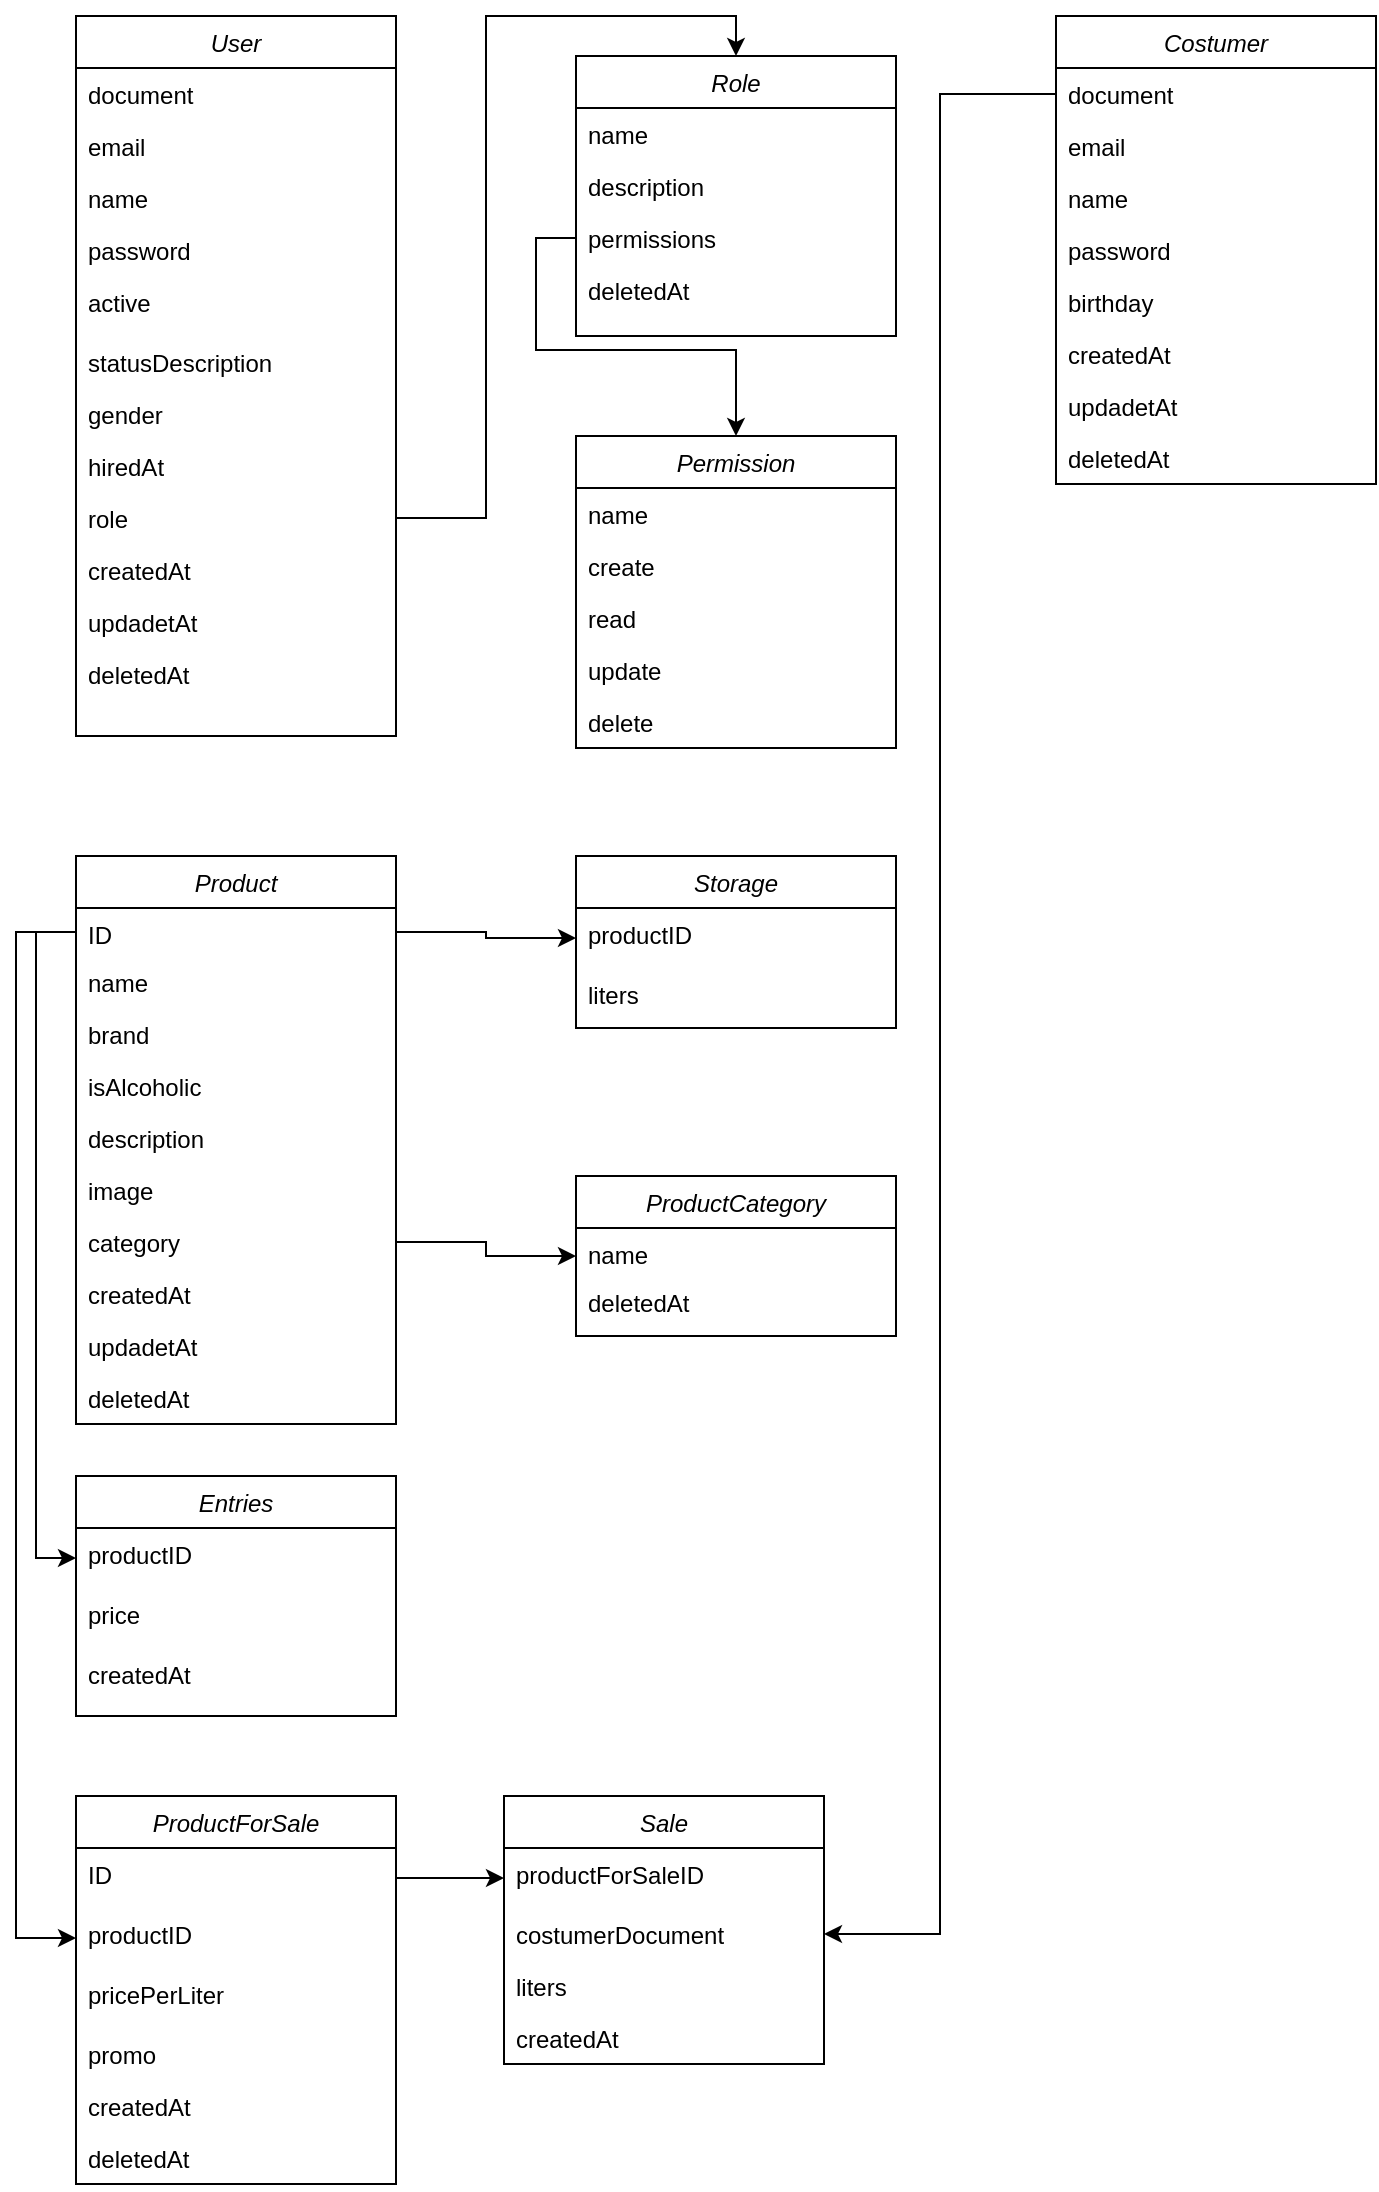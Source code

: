 <mxfile version="18.0.1" type="device"><diagram id="C5RBs43oDa-KdzZeNtuy" name="Page-1"><mxGraphModel dx="1102" dy="865" grid="1" gridSize="10" guides="1" tooltips="1" connect="1" arrows="1" fold="1" page="1" pageScale="1" pageWidth="827" pageHeight="1169" background="#ffffff" math="0" shadow="0"><root><mxCell id="WIyWlLk6GJQsqaUBKTNV-0"/><mxCell id="WIyWlLk6GJQsqaUBKTNV-1" parent="WIyWlLk6GJQsqaUBKTNV-0"/><mxCell id="zkfFHV4jXpPFQw0GAbJ--0" value="User" style="swimlane;fontStyle=2;align=center;verticalAlign=top;childLayout=stackLayout;horizontal=1;startSize=26;horizontalStack=0;resizeParent=1;resizeLast=0;collapsible=1;marginBottom=0;rounded=0;shadow=0;strokeWidth=1;" parent="WIyWlLk6GJQsqaUBKTNV-1" vertex="1"><mxGeometry x="40" y="60" width="160" height="360" as="geometry"><mxRectangle x="230" y="140" width="160" height="26" as="alternateBounds"/></mxGeometry></mxCell><mxCell id="zkfFHV4jXpPFQw0GAbJ--1" value="document" style="text;align=left;verticalAlign=top;spacingLeft=4;spacingRight=4;overflow=hidden;rotatable=0;points=[[0,0.5],[1,0.5]];portConstraint=eastwest;" parent="zkfFHV4jXpPFQw0GAbJ--0" vertex="1"><mxGeometry y="26" width="160" height="26" as="geometry"/></mxCell><mxCell id="zkfFHV4jXpPFQw0GAbJ--2" value="email" style="text;align=left;verticalAlign=top;spacingLeft=4;spacingRight=4;overflow=hidden;rotatable=0;points=[[0,0.5],[1,0.5]];portConstraint=eastwest;rounded=0;shadow=0;html=0;" parent="zkfFHV4jXpPFQw0GAbJ--0" vertex="1"><mxGeometry y="52" width="160" height="26" as="geometry"/></mxCell><mxCell id="zkfFHV4jXpPFQw0GAbJ--3" value="name" style="text;align=left;verticalAlign=top;spacingLeft=4;spacingRight=4;overflow=hidden;rotatable=0;points=[[0,0.5],[1,0.5]];portConstraint=eastwest;rounded=0;shadow=0;html=0;" parent="zkfFHV4jXpPFQw0GAbJ--0" vertex="1"><mxGeometry y="78" width="160" height="26" as="geometry"/></mxCell><mxCell id="DaxRWctdZzs1uWlVdTof-0" value="password" style="text;align=left;verticalAlign=top;spacingLeft=4;spacingRight=4;overflow=hidden;rotatable=0;points=[[0,0.5],[1,0.5]];portConstraint=eastwest;rounded=0;shadow=0;html=0;" parent="zkfFHV4jXpPFQw0GAbJ--0" vertex="1"><mxGeometry y="104" width="160" height="26" as="geometry"/></mxCell><mxCell id="DaxRWctdZzs1uWlVdTof-1" value="active" style="text;align=left;verticalAlign=top;spacingLeft=4;spacingRight=4;overflow=hidden;rotatable=0;points=[[0,0.5],[1,0.5]];portConstraint=eastwest;rounded=0;shadow=0;html=0;" parent="zkfFHV4jXpPFQw0GAbJ--0" vertex="1"><mxGeometry y="130" width="160" height="30" as="geometry"/></mxCell><mxCell id="DaxRWctdZzs1uWlVdTof-2" value="statusDescription" style="text;align=left;verticalAlign=top;spacingLeft=4;spacingRight=4;overflow=hidden;rotatable=0;points=[[0,0.5],[1,0.5]];portConstraint=eastwest;rounded=0;shadow=0;html=0;" parent="zkfFHV4jXpPFQw0GAbJ--0" vertex="1"><mxGeometry y="160" width="160" height="26" as="geometry"/></mxCell><mxCell id="DaxRWctdZzs1uWlVdTof-3" value="gender" style="text;align=left;verticalAlign=top;spacingLeft=4;spacingRight=4;overflow=hidden;rotatable=0;points=[[0,0.5],[1,0.5]];portConstraint=eastwest;rounded=0;shadow=0;html=0;" parent="zkfFHV4jXpPFQw0GAbJ--0" vertex="1"><mxGeometry y="186" width="160" height="26" as="geometry"/></mxCell><mxCell id="DaxRWctdZzs1uWlVdTof-4" value="hiredAt" style="text;align=left;verticalAlign=top;spacingLeft=4;spacingRight=4;overflow=hidden;rotatable=0;points=[[0,0.5],[1,0.5]];portConstraint=eastwest;rounded=0;shadow=0;html=0;" parent="zkfFHV4jXpPFQw0GAbJ--0" vertex="1"><mxGeometry y="212" width="160" height="26" as="geometry"/></mxCell><mxCell id="DaxRWctdZzs1uWlVdTof-5" value="role" style="text;align=left;verticalAlign=top;spacingLeft=4;spacingRight=4;overflow=hidden;rotatable=0;points=[[0,0.5],[1,0.5]];portConstraint=eastwest;rounded=0;shadow=0;html=0;" parent="zkfFHV4jXpPFQw0GAbJ--0" vertex="1"><mxGeometry y="238" width="160" height="26" as="geometry"/></mxCell><mxCell id="DaxRWctdZzs1uWlVdTof-7" value="createdAt   &#10;&#10;" style="text;align=left;verticalAlign=top;spacingLeft=4;spacingRight=4;overflow=hidden;rotatable=0;points=[[0,0.5],[1,0.5]];portConstraint=eastwest;rounded=0;shadow=0;html=0;" parent="zkfFHV4jXpPFQw0GAbJ--0" vertex="1"><mxGeometry y="264" width="160" height="26" as="geometry"/></mxCell><mxCell id="DaxRWctdZzs1uWlVdTof-6" value="updadetAt" style="text;align=left;verticalAlign=top;spacingLeft=4;spacingRight=4;overflow=hidden;rotatable=0;points=[[0,0.5],[1,0.5]];portConstraint=eastwest;rounded=0;shadow=0;html=0;" parent="zkfFHV4jXpPFQw0GAbJ--0" vertex="1"><mxGeometry y="290" width="160" height="26" as="geometry"/></mxCell><mxCell id="DaxRWctdZzs1uWlVdTof-9" value="deletedAt" style="text;align=left;verticalAlign=top;spacingLeft=4;spacingRight=4;overflow=hidden;rotatable=0;points=[[0,0.5],[1,0.5]];portConstraint=eastwest;rounded=0;shadow=0;html=0;" parent="zkfFHV4jXpPFQw0GAbJ--0" vertex="1"><mxGeometry y="316" width="160" height="26" as="geometry"/></mxCell><mxCell id="DaxRWctdZzs1uWlVdTof-10" style="edgeStyle=orthogonalEdgeStyle;rounded=0;orthogonalLoop=1;jettySize=auto;html=1;entryX=0.5;entryY=0;entryDx=0;entryDy=0;" parent="WIyWlLk6GJQsqaUBKTNV-1" source="DaxRWctdZzs1uWlVdTof-5" target="DaxRWctdZzs1uWlVdTof-11" edge="1"><mxGeometry relative="1" as="geometry"><mxPoint x="360" y="360" as="targetPoint"/></mxGeometry></mxCell><mxCell id="DaxRWctdZzs1uWlVdTof-11" value="Role" style="swimlane;fontStyle=2;align=center;verticalAlign=top;childLayout=stackLayout;horizontal=1;startSize=26;horizontalStack=0;resizeParent=1;resizeLast=0;collapsible=1;marginBottom=0;rounded=0;shadow=0;strokeWidth=1;" parent="WIyWlLk6GJQsqaUBKTNV-1" vertex="1"><mxGeometry x="290" y="80" width="160" height="140" as="geometry"><mxRectangle x="230" y="140" width="160" height="26" as="alternateBounds"/></mxGeometry></mxCell><mxCell id="DaxRWctdZzs1uWlVdTof-14" value="name" style="text;align=left;verticalAlign=top;spacingLeft=4;spacingRight=4;overflow=hidden;rotatable=0;points=[[0,0.5],[1,0.5]];portConstraint=eastwest;rounded=0;shadow=0;html=0;" parent="DaxRWctdZzs1uWlVdTof-11" vertex="1"><mxGeometry y="26" width="160" height="26" as="geometry"/></mxCell><mxCell id="DaxRWctdZzs1uWlVdTof-22" value="description" style="text;align=left;verticalAlign=top;spacingLeft=4;spacingRight=4;overflow=hidden;rotatable=0;points=[[0,0.5],[1,0.5]];portConstraint=eastwest;rounded=0;shadow=0;html=0;" parent="DaxRWctdZzs1uWlVdTof-11" vertex="1"><mxGeometry y="52" width="160" height="26" as="geometry"/></mxCell><mxCell id="DaxRWctdZzs1uWlVdTof-24" value="permissions" style="text;align=left;verticalAlign=top;spacingLeft=4;spacingRight=4;overflow=hidden;rotatable=0;points=[[0,0.5],[1,0.5]];portConstraint=eastwest;rounded=0;shadow=0;html=0;" parent="DaxRWctdZzs1uWlVdTof-11" vertex="1"><mxGeometry y="78" width="160" height="26" as="geometry"/></mxCell><mxCell id="DaxRWctdZzs1uWlVdTof-23" value="deletedAt" style="text;align=left;verticalAlign=top;spacingLeft=4;spacingRight=4;overflow=hidden;rotatable=0;points=[[0,0.5],[1,0.5]];portConstraint=eastwest;rounded=0;shadow=0;html=0;" parent="DaxRWctdZzs1uWlVdTof-11" vertex="1"><mxGeometry y="104" width="160" height="26" as="geometry"/></mxCell><mxCell id="DaxRWctdZzs1uWlVdTof-25" value="Permission" style="swimlane;fontStyle=2;align=center;verticalAlign=top;childLayout=stackLayout;horizontal=1;startSize=26;horizontalStack=0;resizeParent=1;resizeLast=0;collapsible=1;marginBottom=0;rounded=0;shadow=0;strokeWidth=1;" parent="WIyWlLk6GJQsqaUBKTNV-1" vertex="1"><mxGeometry x="290" y="270" width="160" height="156" as="geometry"><mxRectangle x="230" y="140" width="160" height="26" as="alternateBounds"/></mxGeometry></mxCell><mxCell id="DaxRWctdZzs1uWlVdTof-26" value="name" style="text;align=left;verticalAlign=top;spacingLeft=4;spacingRight=4;overflow=hidden;rotatable=0;points=[[0,0.5],[1,0.5]];portConstraint=eastwest;rounded=0;shadow=0;html=0;" parent="DaxRWctdZzs1uWlVdTof-25" vertex="1"><mxGeometry y="26" width="160" height="26" as="geometry"/></mxCell><mxCell id="DaxRWctdZzs1uWlVdTof-27" value="create" style="text;align=left;verticalAlign=top;spacingLeft=4;spacingRight=4;overflow=hidden;rotatable=0;points=[[0,0.5],[1,0.5]];portConstraint=eastwest;rounded=0;shadow=0;html=0;" parent="DaxRWctdZzs1uWlVdTof-25" vertex="1"><mxGeometry y="52" width="160" height="26" as="geometry"/></mxCell><mxCell id="DaxRWctdZzs1uWlVdTof-28" value="read" style="text;align=left;verticalAlign=top;spacingLeft=4;spacingRight=4;overflow=hidden;rotatable=0;points=[[0,0.5],[1,0.5]];portConstraint=eastwest;rounded=0;shadow=0;html=0;" parent="DaxRWctdZzs1uWlVdTof-25" vertex="1"><mxGeometry y="78" width="160" height="26" as="geometry"/></mxCell><mxCell id="DaxRWctdZzs1uWlVdTof-29" value="update" style="text;align=left;verticalAlign=top;spacingLeft=4;spacingRight=4;overflow=hidden;rotatable=0;points=[[0,0.5],[1,0.5]];portConstraint=eastwest;rounded=0;shadow=0;html=0;" parent="DaxRWctdZzs1uWlVdTof-25" vertex="1"><mxGeometry y="104" width="160" height="26" as="geometry"/></mxCell><mxCell id="DaxRWctdZzs1uWlVdTof-32" value="delete" style="text;align=left;verticalAlign=top;spacingLeft=4;spacingRight=4;overflow=hidden;rotatable=0;points=[[0,0.5],[1,0.5]];portConstraint=eastwest;rounded=0;shadow=0;html=0;" parent="DaxRWctdZzs1uWlVdTof-25" vertex="1"><mxGeometry y="130" width="160" height="26" as="geometry"/></mxCell><mxCell id="DaxRWctdZzs1uWlVdTof-30" style="edgeStyle=orthogonalEdgeStyle;rounded=0;orthogonalLoop=1;jettySize=auto;html=1;" parent="WIyWlLk6GJQsqaUBKTNV-1" source="DaxRWctdZzs1uWlVdTof-24" target="DaxRWctdZzs1uWlVdTof-25" edge="1"><mxGeometry relative="1" as="geometry"/></mxCell><mxCell id="DaxRWctdZzs1uWlVdTof-33" value="Product" style="swimlane;fontStyle=2;align=center;verticalAlign=top;childLayout=stackLayout;horizontal=1;startSize=26;horizontalStack=0;resizeParent=1;resizeLast=0;collapsible=1;marginBottom=0;rounded=0;shadow=0;strokeWidth=1;" parent="WIyWlLk6GJQsqaUBKTNV-1" vertex="1"><mxGeometry x="40" y="480" width="160" height="284" as="geometry"><mxRectangle x="230" y="140" width="160" height="26" as="alternateBounds"/></mxGeometry></mxCell><mxCell id="DaxRWctdZzs1uWlVdTof-34" value="ID" style="text;align=left;verticalAlign=top;spacingLeft=4;spacingRight=4;overflow=hidden;rotatable=0;points=[[0,0.5],[1,0.5]];portConstraint=eastwest;" parent="DaxRWctdZzs1uWlVdTof-33" vertex="1"><mxGeometry y="26" width="160" height="24" as="geometry"/></mxCell><mxCell id="DaxRWctdZzs1uWlVdTof-59" value="name" style="text;align=left;verticalAlign=top;spacingLeft=4;spacingRight=4;overflow=hidden;rotatable=0;points=[[0,0.5],[1,0.5]];portConstraint=eastwest;" parent="DaxRWctdZzs1uWlVdTof-33" vertex="1"><mxGeometry y="50" width="160" height="26" as="geometry"/></mxCell><mxCell id="DaxRWctdZzs1uWlVdTof-35" value="brand" style="text;align=left;verticalAlign=top;spacingLeft=4;spacingRight=4;overflow=hidden;rotatable=0;points=[[0,0.5],[1,0.5]];portConstraint=eastwest;rounded=0;shadow=0;html=0;" parent="DaxRWctdZzs1uWlVdTof-33" vertex="1"><mxGeometry y="76" width="160" height="26" as="geometry"/></mxCell><mxCell id="DaxRWctdZzs1uWlVdTof-39" value="isAlcoholic" style="text;align=left;verticalAlign=top;spacingLeft=4;spacingRight=4;overflow=hidden;rotatable=0;points=[[0,0.5],[1,0.5]];portConstraint=eastwest;rounded=0;shadow=0;html=0;" parent="DaxRWctdZzs1uWlVdTof-33" vertex="1"><mxGeometry y="102" width="160" height="26" as="geometry"/></mxCell><mxCell id="DaxRWctdZzs1uWlVdTof-40" value="description" style="text;align=left;verticalAlign=top;spacingLeft=4;spacingRight=4;overflow=hidden;rotatable=0;points=[[0,0.5],[1,0.5]];portConstraint=eastwest;rounded=0;shadow=0;html=0;" parent="DaxRWctdZzs1uWlVdTof-33" vertex="1"><mxGeometry y="128" width="160" height="26" as="geometry"/></mxCell><mxCell id="DaxRWctdZzs1uWlVdTof-41" value="image" style="text;align=left;verticalAlign=top;spacingLeft=4;spacingRight=4;overflow=hidden;rotatable=0;points=[[0,0.5],[1,0.5]];portConstraint=eastwest;rounded=0;shadow=0;html=0;" parent="DaxRWctdZzs1uWlVdTof-33" vertex="1"><mxGeometry y="154" width="160" height="26" as="geometry"/></mxCell><mxCell id="DaxRWctdZzs1uWlVdTof-42" value="category" style="text;align=left;verticalAlign=top;spacingLeft=4;spacingRight=4;overflow=hidden;rotatable=0;points=[[0,0.5],[1,0.5]];portConstraint=eastwest;rounded=0;shadow=0;html=0;" parent="DaxRWctdZzs1uWlVdTof-33" vertex="1"><mxGeometry y="180" width="160" height="26" as="geometry"/></mxCell><mxCell id="DaxRWctdZzs1uWlVdTof-43" value="createdAt   &#10;&#10;" style="text;align=left;verticalAlign=top;spacingLeft=4;spacingRight=4;overflow=hidden;rotatable=0;points=[[0,0.5],[1,0.5]];portConstraint=eastwest;rounded=0;shadow=0;html=0;" parent="DaxRWctdZzs1uWlVdTof-33" vertex="1"><mxGeometry y="206" width="160" height="26" as="geometry"/></mxCell><mxCell id="DaxRWctdZzs1uWlVdTof-44" value="updadetAt" style="text;align=left;verticalAlign=top;spacingLeft=4;spacingRight=4;overflow=hidden;rotatable=0;points=[[0,0.5],[1,0.5]];portConstraint=eastwest;rounded=0;shadow=0;html=0;" parent="DaxRWctdZzs1uWlVdTof-33" vertex="1"><mxGeometry y="232" width="160" height="26" as="geometry"/></mxCell><mxCell id="DaxRWctdZzs1uWlVdTof-45" value="deletedAt" style="text;align=left;verticalAlign=top;spacingLeft=4;spacingRight=4;overflow=hidden;rotatable=0;points=[[0,0.5],[1,0.5]];portConstraint=eastwest;rounded=0;shadow=0;html=0;" parent="DaxRWctdZzs1uWlVdTof-33" vertex="1"><mxGeometry y="258" width="160" height="26" as="geometry"/></mxCell><mxCell id="DaxRWctdZzs1uWlVdTof-46" value="Storage" style="swimlane;fontStyle=2;align=center;verticalAlign=top;childLayout=stackLayout;horizontal=1;startSize=26;horizontalStack=0;resizeParent=1;resizeLast=0;collapsible=1;marginBottom=0;rounded=0;shadow=0;strokeWidth=1;" parent="WIyWlLk6GJQsqaUBKTNV-1" vertex="1"><mxGeometry x="290" y="480" width="160" height="86" as="geometry"><mxRectangle x="230" y="140" width="160" height="26" as="alternateBounds"/></mxGeometry></mxCell><mxCell id="DaxRWctdZzs1uWlVdTof-60" value="productID" style="text;align=left;verticalAlign=top;spacingLeft=4;spacingRight=4;overflow=hidden;rotatable=0;points=[[0,0.5],[1,0.5]];portConstraint=eastwest;rounded=0;shadow=0;html=0;" parent="DaxRWctdZzs1uWlVdTof-46" vertex="1"><mxGeometry y="26" width="160" height="30" as="geometry"/></mxCell><mxCell id="DaxRWctdZzs1uWlVdTof-38" value="liters" style="text;align=left;verticalAlign=top;spacingLeft=4;spacingRight=4;overflow=hidden;rotatable=0;points=[[0,0.5],[1,0.5]];portConstraint=eastwest;rounded=0;shadow=0;html=0;" parent="DaxRWctdZzs1uWlVdTof-46" vertex="1"><mxGeometry y="56" width="160" height="30" as="geometry"/></mxCell><mxCell id="DaxRWctdZzs1uWlVdTof-67" style="edgeStyle=orthogonalEdgeStyle;rounded=0;orthogonalLoop=1;jettySize=auto;html=1;strokeWidth=1;" parent="WIyWlLk6GJQsqaUBKTNV-1" source="DaxRWctdZzs1uWlVdTof-34" target="DaxRWctdZzs1uWlVdTof-60" edge="1"><mxGeometry relative="1" as="geometry"/></mxCell><mxCell id="DaxRWctdZzs1uWlVdTof-68" value="ProductCategory" style="swimlane;fontStyle=2;align=center;verticalAlign=top;childLayout=stackLayout;horizontal=1;startSize=26;horizontalStack=0;resizeParent=1;resizeLast=0;collapsible=1;marginBottom=0;rounded=0;shadow=0;strokeWidth=1;" parent="WIyWlLk6GJQsqaUBKTNV-1" vertex="1"><mxGeometry x="290" y="640" width="160" height="80" as="geometry"><mxRectangle x="230" y="140" width="160" height="26" as="alternateBounds"/></mxGeometry></mxCell><mxCell id="DaxRWctdZzs1uWlVdTof-69" value="name" style="text;align=left;verticalAlign=top;spacingLeft=4;spacingRight=4;overflow=hidden;rotatable=0;points=[[0,0.5],[1,0.5]];portConstraint=eastwest;rounded=0;shadow=0;html=0;" parent="DaxRWctdZzs1uWlVdTof-68" vertex="1"><mxGeometry y="26" width="160" height="24" as="geometry"/></mxCell><mxCell id="DaxRWctdZzs1uWlVdTof-73" value="deletedAt" style="text;align=left;verticalAlign=top;spacingLeft=4;spacingRight=4;overflow=hidden;rotatable=0;points=[[0,0.5],[1,0.5]];portConstraint=eastwest;rounded=0;shadow=0;html=0;" parent="DaxRWctdZzs1uWlVdTof-68" vertex="1"><mxGeometry y="50" width="160" height="26" as="geometry"/></mxCell><mxCell id="DaxRWctdZzs1uWlVdTof-76" value="Entries" style="swimlane;fontStyle=2;align=center;verticalAlign=top;childLayout=stackLayout;horizontal=1;startSize=26;horizontalStack=0;resizeParent=1;resizeLast=0;collapsible=1;marginBottom=0;rounded=0;shadow=0;strokeWidth=1;" parent="WIyWlLk6GJQsqaUBKTNV-1" vertex="1"><mxGeometry x="40" y="790" width="160" height="120" as="geometry"><mxRectangle x="230" y="140" width="160" height="26" as="alternateBounds"/></mxGeometry></mxCell><mxCell id="DaxRWctdZzs1uWlVdTof-84" value="productID" style="text;align=left;verticalAlign=top;spacingLeft=4;spacingRight=4;overflow=hidden;rotatable=0;points=[[0,0.5],[1,0.5]];portConstraint=eastwest;rounded=0;shadow=0;html=0;" parent="DaxRWctdZzs1uWlVdTof-76" vertex="1"><mxGeometry y="26" width="160" height="30" as="geometry"/></mxCell><mxCell id="DaxRWctdZzs1uWlVdTof-89" value="price" style="text;align=left;verticalAlign=top;spacingLeft=4;spacingRight=4;overflow=hidden;rotatable=0;points=[[0,0.5],[1,0.5]];portConstraint=eastwest;rounded=0;shadow=0;html=0;" parent="DaxRWctdZzs1uWlVdTof-76" vertex="1"><mxGeometry y="56" width="160" height="30" as="geometry"/></mxCell><mxCell id="DaxRWctdZzs1uWlVdTof-90" value="createdAt   &#10;&#10;" style="text;align=left;verticalAlign=top;spacingLeft=4;spacingRight=4;overflow=hidden;rotatable=0;points=[[0,0.5],[1,0.5]];portConstraint=eastwest;rounded=0;shadow=0;html=0;" parent="DaxRWctdZzs1uWlVdTof-76" vertex="1"><mxGeometry y="86" width="160" height="26" as="geometry"/></mxCell><mxCell id="DaxRWctdZzs1uWlVdTof-83" style="edgeStyle=orthogonalEdgeStyle;rounded=0;orthogonalLoop=1;jettySize=auto;html=1;strokeWidth=1;" parent="WIyWlLk6GJQsqaUBKTNV-1" source="DaxRWctdZzs1uWlVdTof-42" target="DaxRWctdZzs1uWlVdTof-68" edge="1"><mxGeometry relative="1" as="geometry"/></mxCell><mxCell id="DaxRWctdZzs1uWlVdTof-101" style="edgeStyle=orthogonalEdgeStyle;rounded=0;orthogonalLoop=1;jettySize=auto;html=1;entryX=0;entryY=0.5;entryDx=0;entryDy=0;strokeWidth=1;" parent="WIyWlLk6GJQsqaUBKTNV-1" source="DaxRWctdZzs1uWlVdTof-34" target="DaxRWctdZzs1uWlVdTof-84" edge="1"><mxGeometry relative="1" as="geometry"/></mxCell><mxCell id="DaxRWctdZzs1uWlVdTof-103" value="ProductForSale" style="swimlane;fontStyle=2;align=center;verticalAlign=top;childLayout=stackLayout;horizontal=1;startSize=26;horizontalStack=0;resizeParent=1;resizeLast=0;collapsible=1;marginBottom=0;rounded=0;shadow=0;strokeWidth=1;" parent="WIyWlLk6GJQsqaUBKTNV-1" vertex="1"><mxGeometry x="40" y="950" width="160" height="194" as="geometry"><mxRectangle x="230" y="140" width="160" height="26" as="alternateBounds"/></mxGeometry></mxCell><mxCell id="DaxRWctdZzs1uWlVdTof-120" value="ID" style="text;align=left;verticalAlign=top;spacingLeft=4;spacingRight=4;overflow=hidden;rotatable=0;points=[[0,0.5],[1,0.5]];portConstraint=eastwest;rounded=0;shadow=0;html=0;" parent="DaxRWctdZzs1uWlVdTof-103" vertex="1"><mxGeometry y="26" width="160" height="30" as="geometry"/></mxCell><mxCell id="DaxRWctdZzs1uWlVdTof-114" value="productID" style="text;align=left;verticalAlign=top;spacingLeft=4;spacingRight=4;overflow=hidden;rotatable=0;points=[[0,0.5],[1,0.5]];portConstraint=eastwest;rounded=0;shadow=0;html=0;" parent="DaxRWctdZzs1uWlVdTof-103" vertex="1"><mxGeometry y="56" width="160" height="30" as="geometry"/></mxCell><mxCell id="DaxRWctdZzs1uWlVdTof-124" value="pricePerLiter" style="text;align=left;verticalAlign=top;spacingLeft=4;spacingRight=4;overflow=hidden;rotatable=0;points=[[0,0.5],[1,0.5]];portConstraint=eastwest;rounded=0;shadow=0;html=0;" parent="DaxRWctdZzs1uWlVdTof-103" vertex="1"><mxGeometry y="86" width="160" height="30" as="geometry"/></mxCell><mxCell id="DaxRWctdZzs1uWlVdTof-131" value="promo" style="text;align=left;verticalAlign=top;spacingLeft=4;spacingRight=4;overflow=hidden;rotatable=0;points=[[0,0.5],[1,0.5]];portConstraint=eastwest;rounded=0;shadow=0;html=0;" parent="DaxRWctdZzs1uWlVdTof-103" vertex="1"><mxGeometry y="116" width="160" height="26" as="geometry"/></mxCell><mxCell id="DaxRWctdZzs1uWlVdTof-129" value="createdAt   &#10;&#10;" style="text;align=left;verticalAlign=top;spacingLeft=4;spacingRight=4;overflow=hidden;rotatable=0;points=[[0,0.5],[1,0.5]];portConstraint=eastwest;rounded=0;shadow=0;html=0;" parent="DaxRWctdZzs1uWlVdTof-103" vertex="1"><mxGeometry y="142" width="160" height="26" as="geometry"/></mxCell><mxCell id="DaxRWctdZzs1uWlVdTof-130" value="deletedAt" style="text;align=left;verticalAlign=top;spacingLeft=4;spacingRight=4;overflow=hidden;rotatable=0;points=[[0,0.5],[1,0.5]];portConstraint=eastwest;rounded=0;shadow=0;html=0;" parent="DaxRWctdZzs1uWlVdTof-103" vertex="1"><mxGeometry y="168" width="160" height="26" as="geometry"/></mxCell><mxCell id="DaxRWctdZzs1uWlVdTof-123" style="edgeStyle=orthogonalEdgeStyle;rounded=0;orthogonalLoop=1;jettySize=auto;html=1;entryX=0;entryY=0.5;entryDx=0;entryDy=0;strokeWidth=1;" parent="WIyWlLk6GJQsqaUBKTNV-1" source="DaxRWctdZzs1uWlVdTof-34" target="DaxRWctdZzs1uWlVdTof-114" edge="1"><mxGeometry relative="1" as="geometry"><Array as="points"><mxPoint x="10" y="518"/><mxPoint x="10" y="1021"/></Array></mxGeometry></mxCell><mxCell id="DaxRWctdZzs1uWlVdTof-125" value="Sale" style="swimlane;fontStyle=2;align=center;verticalAlign=top;childLayout=stackLayout;horizontal=1;startSize=26;horizontalStack=0;resizeParent=1;resizeLast=0;collapsible=1;marginBottom=0;rounded=0;shadow=0;strokeWidth=1;" parent="WIyWlLk6GJQsqaUBKTNV-1" vertex="1"><mxGeometry x="254" y="950" width="160" height="134" as="geometry"><mxRectangle x="230" y="140" width="160" height="26" as="alternateBounds"/></mxGeometry></mxCell><mxCell id="DaxRWctdZzs1uWlVdTof-126" value="productForSaleID" style="text;align=left;verticalAlign=top;spacingLeft=4;spacingRight=4;overflow=hidden;rotatable=0;points=[[0,0.5],[1,0.5]];portConstraint=eastwest;rounded=0;shadow=0;html=0;" parent="DaxRWctdZzs1uWlVdTof-125" vertex="1"><mxGeometry y="26" width="160" height="30" as="geometry"/></mxCell><mxCell id="DaxRWctdZzs1uWlVdTof-150" value="costumerDocument" style="text;align=left;verticalAlign=top;spacingLeft=4;spacingRight=4;overflow=hidden;rotatable=0;points=[[0,0.5],[1,0.5]];portConstraint=eastwest;rounded=0;shadow=0;html=0;" parent="DaxRWctdZzs1uWlVdTof-125" vertex="1"><mxGeometry y="56" width="160" height="26" as="geometry"/></mxCell><mxCell id="DaxRWctdZzs1uWlVdTof-134" value="liters" style="text;align=left;verticalAlign=top;spacingLeft=4;spacingRight=4;overflow=hidden;rotatable=0;points=[[0,0.5],[1,0.5]];portConstraint=eastwest;rounded=0;shadow=0;html=0;" parent="DaxRWctdZzs1uWlVdTof-125" vertex="1"><mxGeometry y="82" width="160" height="26" as="geometry"/></mxCell><mxCell id="DaxRWctdZzs1uWlVdTof-128" value="createdAt   &#10;&#10;" style="text;align=left;verticalAlign=top;spacingLeft=4;spacingRight=4;overflow=hidden;rotatable=0;points=[[0,0.5],[1,0.5]];portConstraint=eastwest;rounded=0;shadow=0;html=0;" parent="DaxRWctdZzs1uWlVdTof-125" vertex="1"><mxGeometry y="108" width="160" height="26" as="geometry"/></mxCell><mxCell id="DaxRWctdZzs1uWlVdTof-133" style="edgeStyle=orthogonalEdgeStyle;rounded=0;orthogonalLoop=1;jettySize=auto;html=1;strokeWidth=1;" parent="WIyWlLk6GJQsqaUBKTNV-1" source="DaxRWctdZzs1uWlVdTof-120" target="DaxRWctdZzs1uWlVdTof-126" edge="1"><mxGeometry relative="1" as="geometry"/></mxCell><mxCell id="DaxRWctdZzs1uWlVdTof-135" value="Costumer" style="swimlane;fontStyle=2;align=center;verticalAlign=top;childLayout=stackLayout;horizontal=1;startSize=26;horizontalStack=0;resizeParent=1;resizeLast=0;collapsible=1;marginBottom=0;rounded=0;shadow=0;strokeWidth=1;" parent="WIyWlLk6GJQsqaUBKTNV-1" vertex="1"><mxGeometry x="530" y="60" width="160" height="234" as="geometry"><mxRectangle x="230" y="140" width="160" height="26" as="alternateBounds"/></mxGeometry></mxCell><mxCell id="DaxRWctdZzs1uWlVdTof-136" value="document" style="text;align=left;verticalAlign=top;spacingLeft=4;spacingRight=4;overflow=hidden;rotatable=0;points=[[0,0.5],[1,0.5]];portConstraint=eastwest;" parent="DaxRWctdZzs1uWlVdTof-135" vertex="1"><mxGeometry y="26" width="160" height="26" as="geometry"/></mxCell><mxCell id="DaxRWctdZzs1uWlVdTof-137" value="email" style="text;align=left;verticalAlign=top;spacingLeft=4;spacingRight=4;overflow=hidden;rotatable=0;points=[[0,0.5],[1,0.5]];portConstraint=eastwest;rounded=0;shadow=0;html=0;" parent="DaxRWctdZzs1uWlVdTof-135" vertex="1"><mxGeometry y="52" width="160" height="26" as="geometry"/></mxCell><mxCell id="DaxRWctdZzs1uWlVdTof-138" value="name" style="text;align=left;verticalAlign=top;spacingLeft=4;spacingRight=4;overflow=hidden;rotatable=0;points=[[0,0.5],[1,0.5]];portConstraint=eastwest;rounded=0;shadow=0;html=0;" parent="DaxRWctdZzs1uWlVdTof-135" vertex="1"><mxGeometry y="78" width="160" height="26" as="geometry"/></mxCell><mxCell id="DaxRWctdZzs1uWlVdTof-139" value="password" style="text;align=left;verticalAlign=top;spacingLeft=4;spacingRight=4;overflow=hidden;rotatable=0;points=[[0,0.5],[1,0.5]];portConstraint=eastwest;rounded=0;shadow=0;html=0;" parent="DaxRWctdZzs1uWlVdTof-135" vertex="1"><mxGeometry y="104" width="160" height="26" as="geometry"/></mxCell><mxCell id="DaxRWctdZzs1uWlVdTof-148" value="birthday" style="text;align=left;verticalAlign=top;spacingLeft=4;spacingRight=4;overflow=hidden;rotatable=0;points=[[0,0.5],[1,0.5]];portConstraint=eastwest;rounded=0;shadow=0;html=0;" parent="DaxRWctdZzs1uWlVdTof-135" vertex="1"><mxGeometry y="130" width="160" height="26" as="geometry"/></mxCell><mxCell id="DaxRWctdZzs1uWlVdTof-145" value="createdAt   &#10;&#10;" style="text;align=left;verticalAlign=top;spacingLeft=4;spacingRight=4;overflow=hidden;rotatable=0;points=[[0,0.5],[1,0.5]];portConstraint=eastwest;rounded=0;shadow=0;html=0;" parent="DaxRWctdZzs1uWlVdTof-135" vertex="1"><mxGeometry y="156" width="160" height="26" as="geometry"/></mxCell><mxCell id="DaxRWctdZzs1uWlVdTof-146" value="updadetAt" style="text;align=left;verticalAlign=top;spacingLeft=4;spacingRight=4;overflow=hidden;rotatable=0;points=[[0,0.5],[1,0.5]];portConstraint=eastwest;rounded=0;shadow=0;html=0;" parent="DaxRWctdZzs1uWlVdTof-135" vertex="1"><mxGeometry y="182" width="160" height="26" as="geometry"/></mxCell><mxCell id="DaxRWctdZzs1uWlVdTof-147" value="deletedAt" style="text;align=left;verticalAlign=top;spacingLeft=4;spacingRight=4;overflow=hidden;rotatable=0;points=[[0,0.5],[1,0.5]];portConstraint=eastwest;rounded=0;shadow=0;html=0;" parent="DaxRWctdZzs1uWlVdTof-135" vertex="1"><mxGeometry y="208" width="160" height="26" as="geometry"/></mxCell><mxCell id="DaxRWctdZzs1uWlVdTof-149" style="edgeStyle=orthogonalEdgeStyle;rounded=0;orthogonalLoop=1;jettySize=auto;html=1;strokeWidth=1;entryX=1;entryY=0.5;entryDx=0;entryDy=0;" parent="WIyWlLk6GJQsqaUBKTNV-1" source="DaxRWctdZzs1uWlVdTof-136" target="DaxRWctdZzs1uWlVdTof-150" edge="1"><mxGeometry relative="1" as="geometry"><mxPoint x="510" y="1090" as="targetPoint"/></mxGeometry></mxCell></root></mxGraphModel></diagram></mxfile>